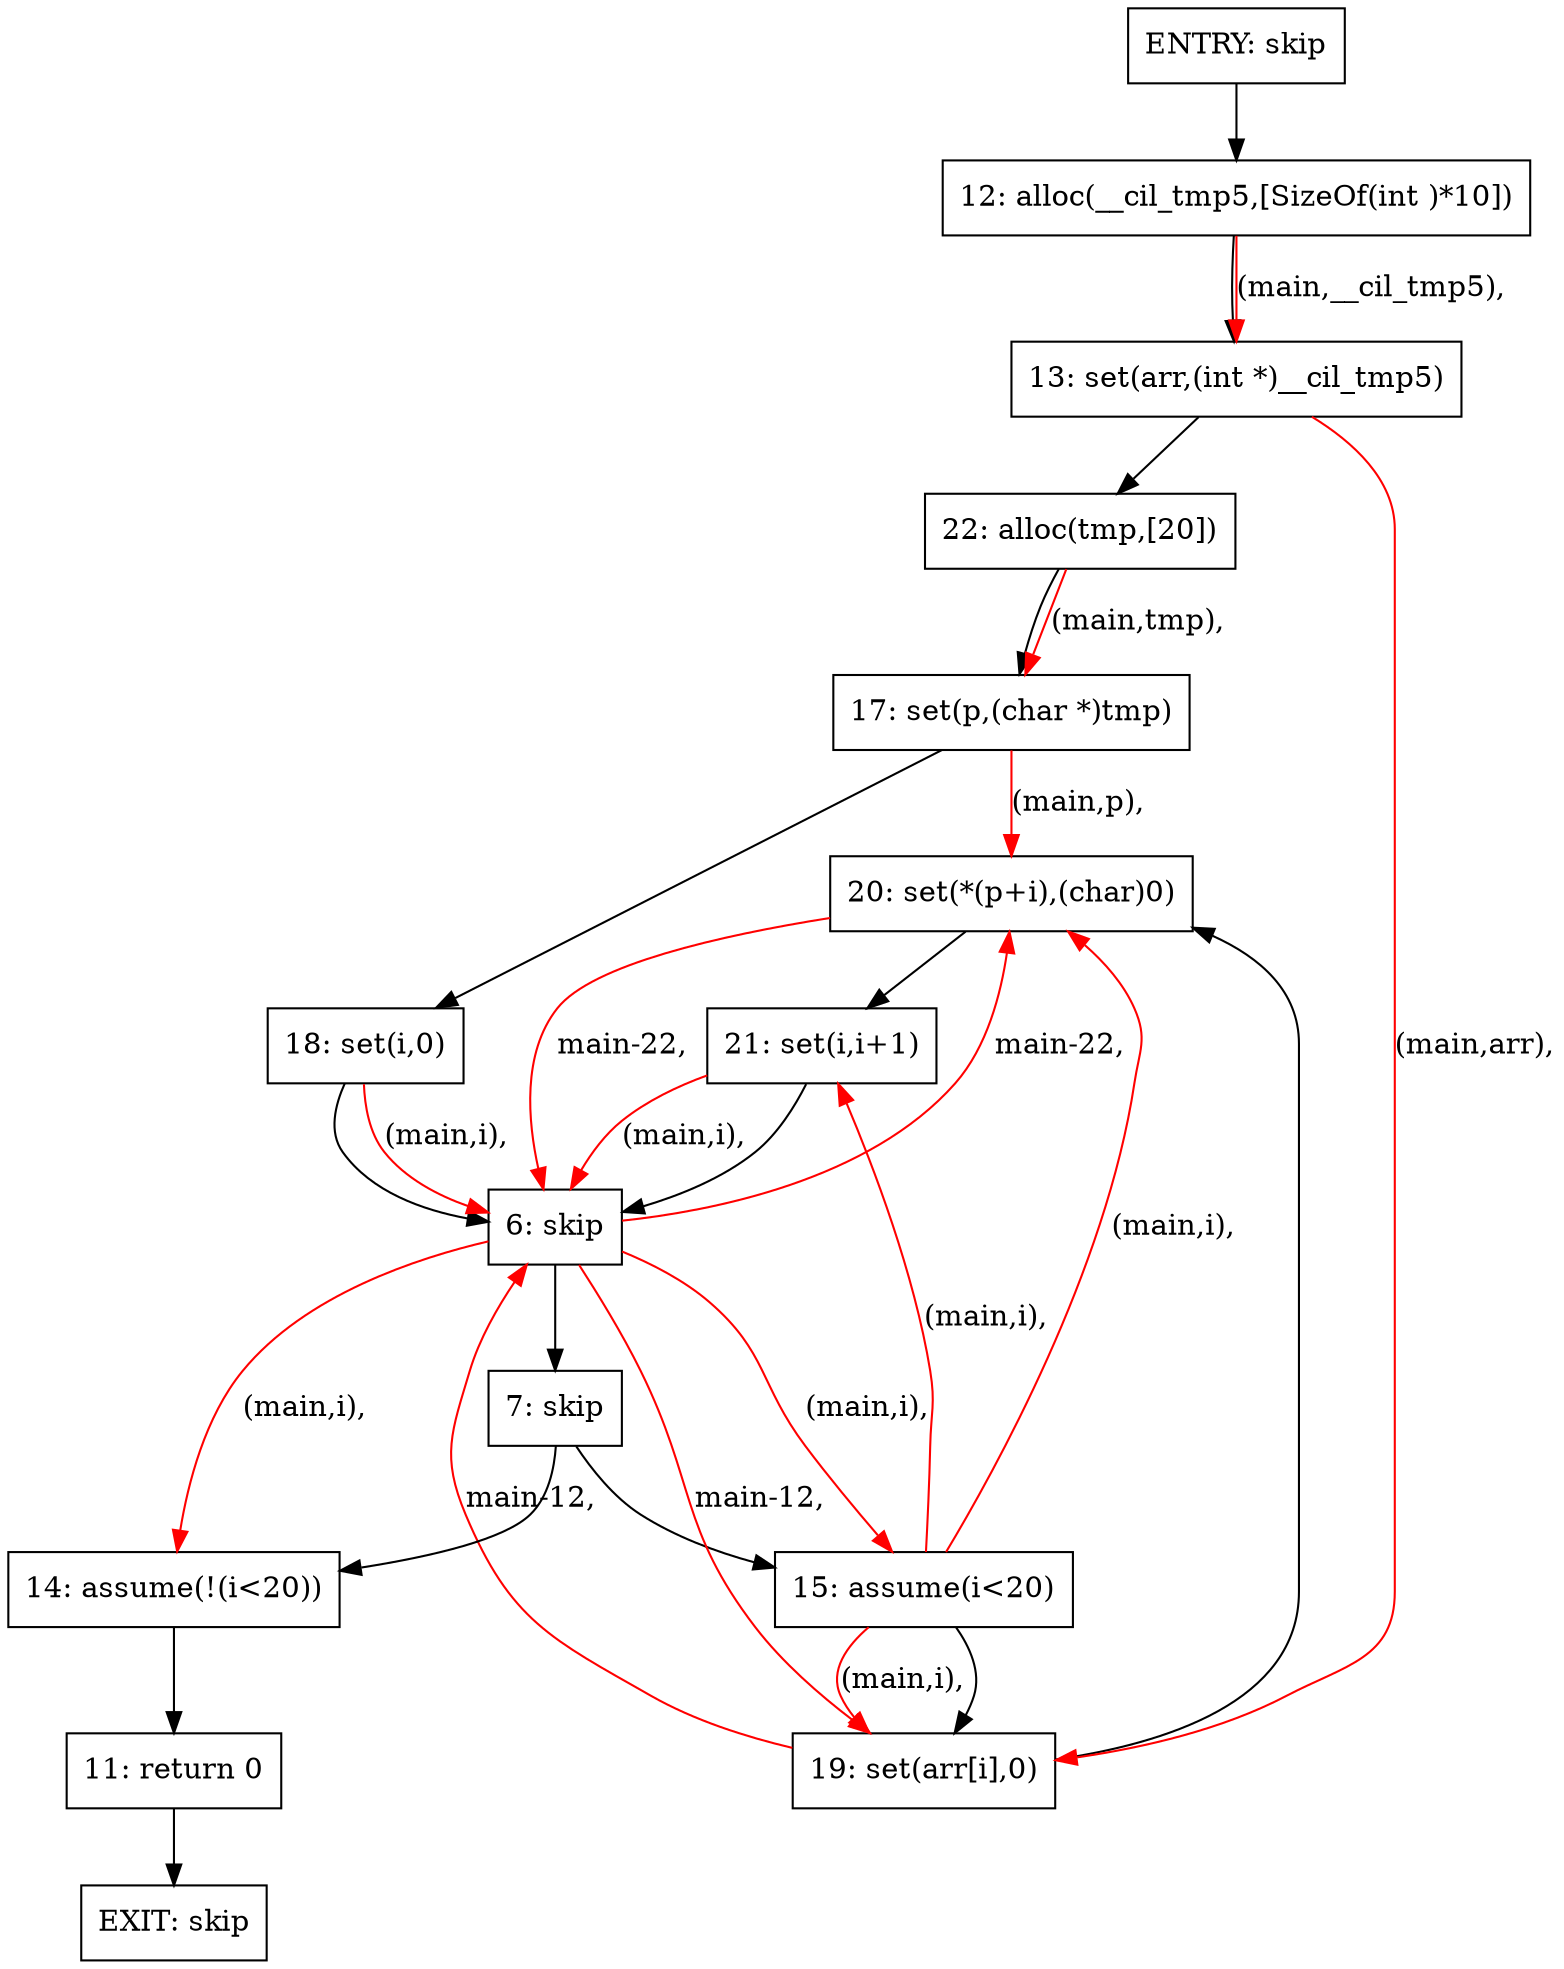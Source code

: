 digraph main {
{
node [shape=box]
22[label="22: alloc(tmp,[20])"]
21[label="21: set(i,i+1)"]
20[label="20: set(*(p+i),(char)0)"]
19[label="19: set(arr[i],0)"]
18[label="18: set(i,0)"]
17[label="17: set(p,(char *)tmp)"]
15[label="15: assume(i<20)"]
14[label="14: assume(!(i<20))"]
13[label="13: set(arr,(int *)__cil_tmp5)"]
12[label="12: alloc(__cil_tmp5,[SizeOf(int )*10])"]
11[label="11: return 0"]
7[label="7: skip"]
6[label="6: skip"]
EXIT[label="EXIT: skip"]
ENTRY[label="ENTRY: skip"]
}
22 -> 17
21 -> 6
20 -> 21
19 -> 20
18 -> 6
17 -> 18
15 -> 19
14 -> 11
13 -> 22
12 -> 13
11 -> EXIT
7 -> 15
7 -> 14
6 -> 7
ENTRY -> 12
22 -> 17 [label="(main,tmp)," color=red]
21 -> 6 [label="(main,i)," color=red]
20 -> 6 [label="main-22," color=red]
19 -> 6 [label="main-12," color=red]
18 -> 6 [label="(main,i)," color=red]
17 -> 20 [label="(main,p)," color=red]
15 -> 21 [label="(main,i)," color=red]
15 -> 20 [label="(main,i)," color=red]
15 -> 19 [label="(main,i)," color=red]
13 -> 19 [label="(main,arr)," color=red]
12 -> 13 [label="(main,__cil_tmp5)," color=red]
6 -> 20 [label="main-22," color=red]
6 -> 19 [label="main-12," color=red]
6 -> 15 [label="(main,i)," color=red]
6 -> 14 [label="(main,i)," color=red]
}
